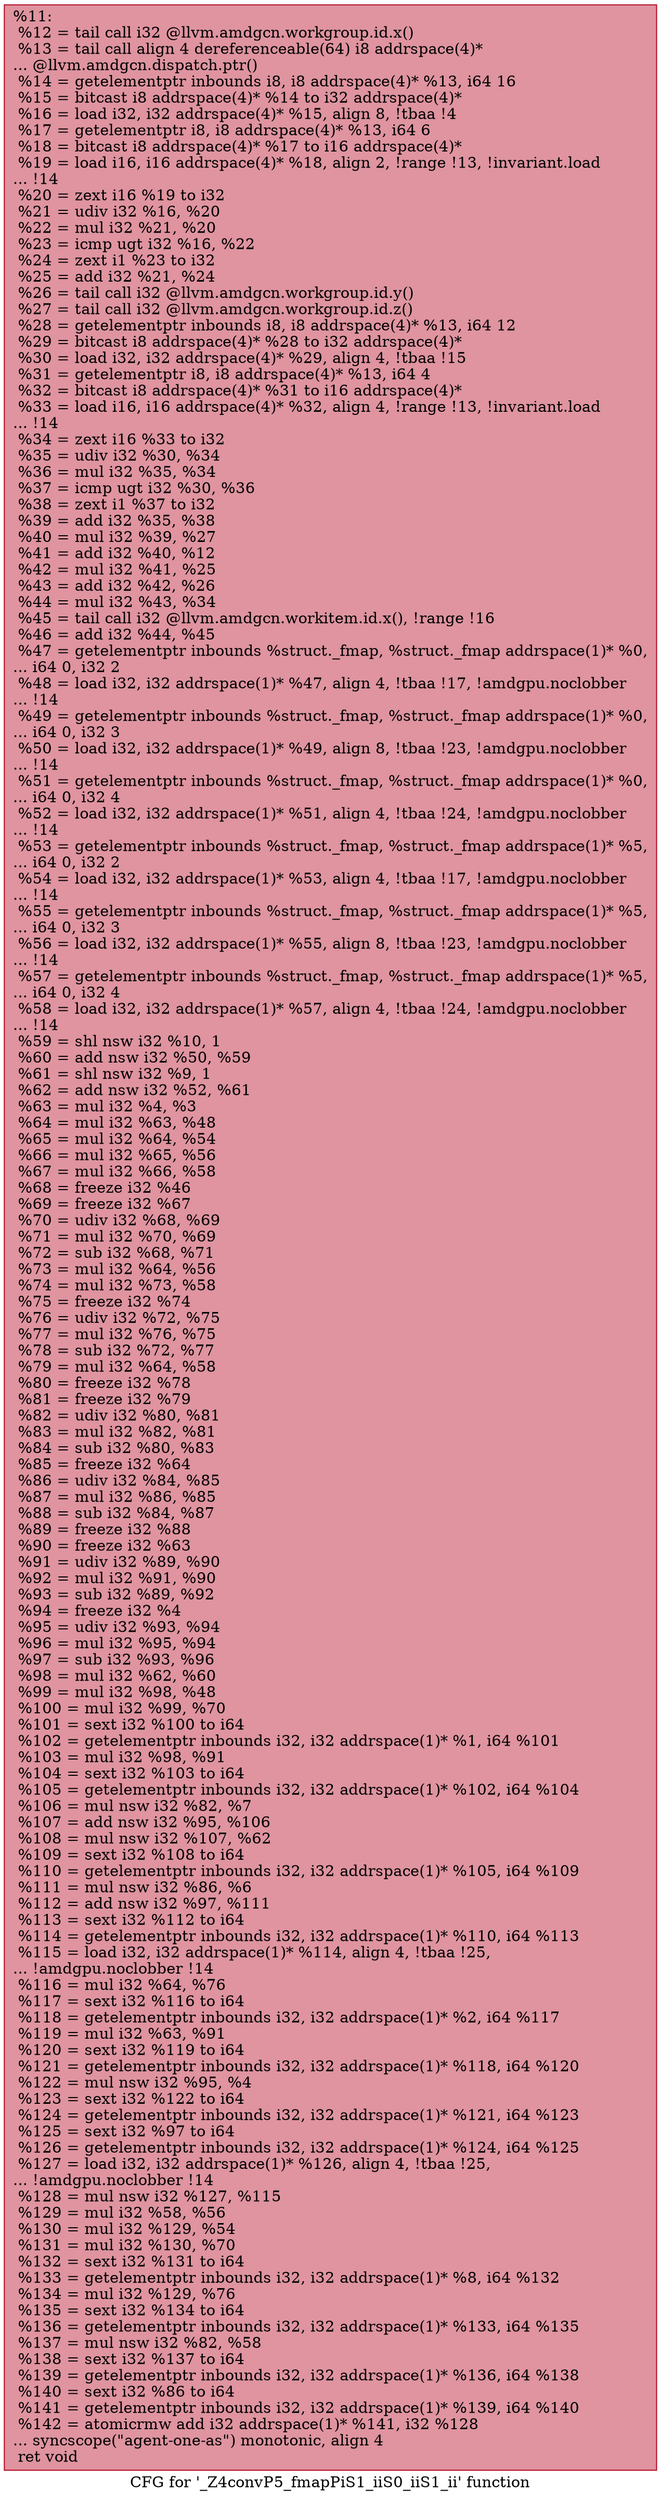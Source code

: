 digraph "CFG for '_Z4convP5_fmapPiS1_iiS0_iiS1_ii' function" {
	label="CFG for '_Z4convP5_fmapPiS1_iiS0_iiS1_ii' function";

	Node0x54e4f50 [shape=record,color="#b70d28ff", style=filled, fillcolor="#b70d2870",label="{%11:\l  %12 = tail call i32 @llvm.amdgcn.workgroup.id.x()\l  %13 = tail call align 4 dereferenceable(64) i8 addrspace(4)*\l... @llvm.amdgcn.dispatch.ptr()\l  %14 = getelementptr inbounds i8, i8 addrspace(4)* %13, i64 16\l  %15 = bitcast i8 addrspace(4)* %14 to i32 addrspace(4)*\l  %16 = load i32, i32 addrspace(4)* %15, align 8, !tbaa !4\l  %17 = getelementptr i8, i8 addrspace(4)* %13, i64 6\l  %18 = bitcast i8 addrspace(4)* %17 to i16 addrspace(4)*\l  %19 = load i16, i16 addrspace(4)* %18, align 2, !range !13, !invariant.load\l... !14\l  %20 = zext i16 %19 to i32\l  %21 = udiv i32 %16, %20\l  %22 = mul i32 %21, %20\l  %23 = icmp ugt i32 %16, %22\l  %24 = zext i1 %23 to i32\l  %25 = add i32 %21, %24\l  %26 = tail call i32 @llvm.amdgcn.workgroup.id.y()\l  %27 = tail call i32 @llvm.amdgcn.workgroup.id.z()\l  %28 = getelementptr inbounds i8, i8 addrspace(4)* %13, i64 12\l  %29 = bitcast i8 addrspace(4)* %28 to i32 addrspace(4)*\l  %30 = load i32, i32 addrspace(4)* %29, align 4, !tbaa !15\l  %31 = getelementptr i8, i8 addrspace(4)* %13, i64 4\l  %32 = bitcast i8 addrspace(4)* %31 to i16 addrspace(4)*\l  %33 = load i16, i16 addrspace(4)* %32, align 4, !range !13, !invariant.load\l... !14\l  %34 = zext i16 %33 to i32\l  %35 = udiv i32 %30, %34\l  %36 = mul i32 %35, %34\l  %37 = icmp ugt i32 %30, %36\l  %38 = zext i1 %37 to i32\l  %39 = add i32 %35, %38\l  %40 = mul i32 %39, %27\l  %41 = add i32 %40, %12\l  %42 = mul i32 %41, %25\l  %43 = add i32 %42, %26\l  %44 = mul i32 %43, %34\l  %45 = tail call i32 @llvm.amdgcn.workitem.id.x(), !range !16\l  %46 = add i32 %44, %45\l  %47 = getelementptr inbounds %struct._fmap, %struct._fmap addrspace(1)* %0,\l... i64 0, i32 2\l  %48 = load i32, i32 addrspace(1)* %47, align 4, !tbaa !17, !amdgpu.noclobber\l... !14\l  %49 = getelementptr inbounds %struct._fmap, %struct._fmap addrspace(1)* %0,\l... i64 0, i32 3\l  %50 = load i32, i32 addrspace(1)* %49, align 8, !tbaa !23, !amdgpu.noclobber\l... !14\l  %51 = getelementptr inbounds %struct._fmap, %struct._fmap addrspace(1)* %0,\l... i64 0, i32 4\l  %52 = load i32, i32 addrspace(1)* %51, align 4, !tbaa !24, !amdgpu.noclobber\l... !14\l  %53 = getelementptr inbounds %struct._fmap, %struct._fmap addrspace(1)* %5,\l... i64 0, i32 2\l  %54 = load i32, i32 addrspace(1)* %53, align 4, !tbaa !17, !amdgpu.noclobber\l... !14\l  %55 = getelementptr inbounds %struct._fmap, %struct._fmap addrspace(1)* %5,\l... i64 0, i32 3\l  %56 = load i32, i32 addrspace(1)* %55, align 8, !tbaa !23, !amdgpu.noclobber\l... !14\l  %57 = getelementptr inbounds %struct._fmap, %struct._fmap addrspace(1)* %5,\l... i64 0, i32 4\l  %58 = load i32, i32 addrspace(1)* %57, align 4, !tbaa !24, !amdgpu.noclobber\l... !14\l  %59 = shl nsw i32 %10, 1\l  %60 = add nsw i32 %50, %59\l  %61 = shl nsw i32 %9, 1\l  %62 = add nsw i32 %52, %61\l  %63 = mul i32 %4, %3\l  %64 = mul i32 %63, %48\l  %65 = mul i32 %64, %54\l  %66 = mul i32 %65, %56\l  %67 = mul i32 %66, %58\l  %68 = freeze i32 %46\l  %69 = freeze i32 %67\l  %70 = udiv i32 %68, %69\l  %71 = mul i32 %70, %69\l  %72 = sub i32 %68, %71\l  %73 = mul i32 %64, %56\l  %74 = mul i32 %73, %58\l  %75 = freeze i32 %74\l  %76 = udiv i32 %72, %75\l  %77 = mul i32 %76, %75\l  %78 = sub i32 %72, %77\l  %79 = mul i32 %64, %58\l  %80 = freeze i32 %78\l  %81 = freeze i32 %79\l  %82 = udiv i32 %80, %81\l  %83 = mul i32 %82, %81\l  %84 = sub i32 %80, %83\l  %85 = freeze i32 %64\l  %86 = udiv i32 %84, %85\l  %87 = mul i32 %86, %85\l  %88 = sub i32 %84, %87\l  %89 = freeze i32 %88\l  %90 = freeze i32 %63\l  %91 = udiv i32 %89, %90\l  %92 = mul i32 %91, %90\l  %93 = sub i32 %89, %92\l  %94 = freeze i32 %4\l  %95 = udiv i32 %93, %94\l  %96 = mul i32 %95, %94\l  %97 = sub i32 %93, %96\l  %98 = mul i32 %62, %60\l  %99 = mul i32 %98, %48\l  %100 = mul i32 %99, %70\l  %101 = sext i32 %100 to i64\l  %102 = getelementptr inbounds i32, i32 addrspace(1)* %1, i64 %101\l  %103 = mul i32 %98, %91\l  %104 = sext i32 %103 to i64\l  %105 = getelementptr inbounds i32, i32 addrspace(1)* %102, i64 %104\l  %106 = mul nsw i32 %82, %7\l  %107 = add nsw i32 %95, %106\l  %108 = mul nsw i32 %107, %62\l  %109 = sext i32 %108 to i64\l  %110 = getelementptr inbounds i32, i32 addrspace(1)* %105, i64 %109\l  %111 = mul nsw i32 %86, %6\l  %112 = add nsw i32 %97, %111\l  %113 = sext i32 %112 to i64\l  %114 = getelementptr inbounds i32, i32 addrspace(1)* %110, i64 %113\l  %115 = load i32, i32 addrspace(1)* %114, align 4, !tbaa !25,\l... !amdgpu.noclobber !14\l  %116 = mul i32 %64, %76\l  %117 = sext i32 %116 to i64\l  %118 = getelementptr inbounds i32, i32 addrspace(1)* %2, i64 %117\l  %119 = mul i32 %63, %91\l  %120 = sext i32 %119 to i64\l  %121 = getelementptr inbounds i32, i32 addrspace(1)* %118, i64 %120\l  %122 = mul nsw i32 %95, %4\l  %123 = sext i32 %122 to i64\l  %124 = getelementptr inbounds i32, i32 addrspace(1)* %121, i64 %123\l  %125 = sext i32 %97 to i64\l  %126 = getelementptr inbounds i32, i32 addrspace(1)* %124, i64 %125\l  %127 = load i32, i32 addrspace(1)* %126, align 4, !tbaa !25,\l... !amdgpu.noclobber !14\l  %128 = mul nsw i32 %127, %115\l  %129 = mul i32 %58, %56\l  %130 = mul i32 %129, %54\l  %131 = mul i32 %130, %70\l  %132 = sext i32 %131 to i64\l  %133 = getelementptr inbounds i32, i32 addrspace(1)* %8, i64 %132\l  %134 = mul i32 %129, %76\l  %135 = sext i32 %134 to i64\l  %136 = getelementptr inbounds i32, i32 addrspace(1)* %133, i64 %135\l  %137 = mul nsw i32 %82, %58\l  %138 = sext i32 %137 to i64\l  %139 = getelementptr inbounds i32, i32 addrspace(1)* %136, i64 %138\l  %140 = sext i32 %86 to i64\l  %141 = getelementptr inbounds i32, i32 addrspace(1)* %139, i64 %140\l  %142 = atomicrmw add i32 addrspace(1)* %141, i32 %128\l... syncscope(\"agent-one-as\") monotonic, align 4\l  ret void\l}"];
}
